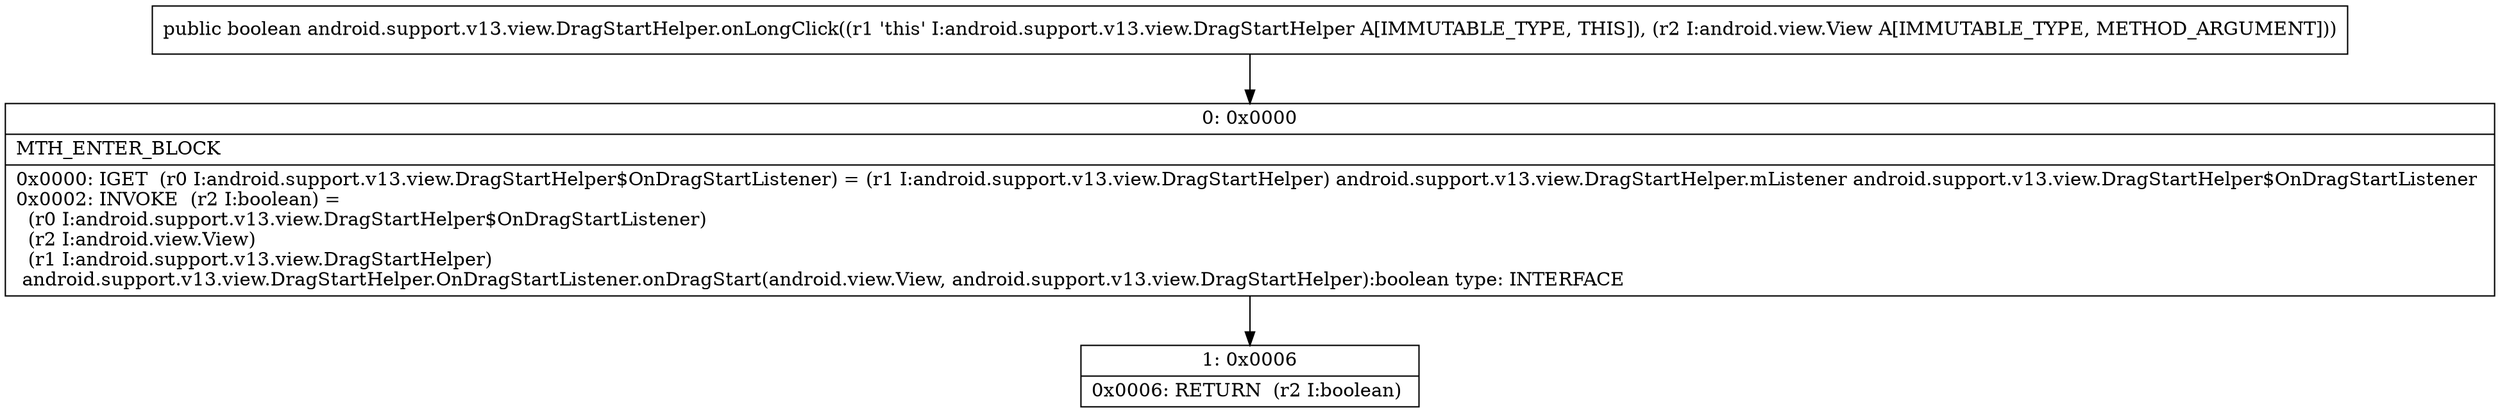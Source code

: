digraph "CFG forandroid.support.v13.view.DragStartHelper.onLongClick(Landroid\/view\/View;)Z" {
Node_0 [shape=record,label="{0\:\ 0x0000|MTH_ENTER_BLOCK\l|0x0000: IGET  (r0 I:android.support.v13.view.DragStartHelper$OnDragStartListener) = (r1 I:android.support.v13.view.DragStartHelper) android.support.v13.view.DragStartHelper.mListener android.support.v13.view.DragStartHelper$OnDragStartListener \l0x0002: INVOKE  (r2 I:boolean) = \l  (r0 I:android.support.v13.view.DragStartHelper$OnDragStartListener)\l  (r2 I:android.view.View)\l  (r1 I:android.support.v13.view.DragStartHelper)\l android.support.v13.view.DragStartHelper.OnDragStartListener.onDragStart(android.view.View, android.support.v13.view.DragStartHelper):boolean type: INTERFACE \l}"];
Node_1 [shape=record,label="{1\:\ 0x0006|0x0006: RETURN  (r2 I:boolean) \l}"];
MethodNode[shape=record,label="{public boolean android.support.v13.view.DragStartHelper.onLongClick((r1 'this' I:android.support.v13.view.DragStartHelper A[IMMUTABLE_TYPE, THIS]), (r2 I:android.view.View A[IMMUTABLE_TYPE, METHOD_ARGUMENT])) }"];
MethodNode -> Node_0;
Node_0 -> Node_1;
}

